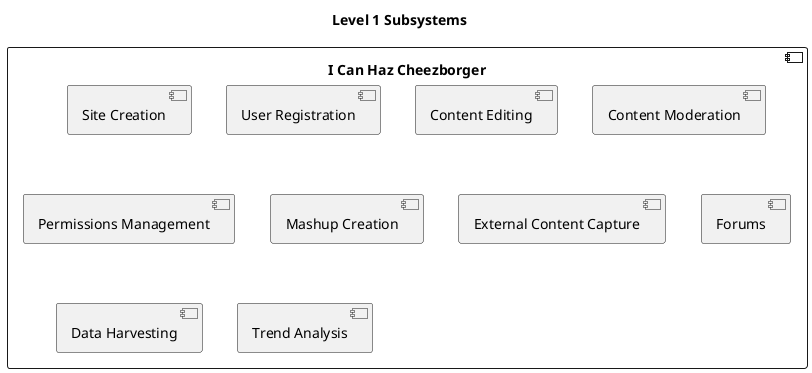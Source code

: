 @startuml
title Level 1 Subsystems

component "I Can Haz Cheezborger" as main {

    [Site Creation]
    [User Registration]
    [Content Editing]
    [Content Moderation]
    [Permissions Management]
    [Mashup Creation]
    [External Content Capture]
    [Forums]
    [Data Harvesting]
    [Trend Analysis]
}

@enduml
